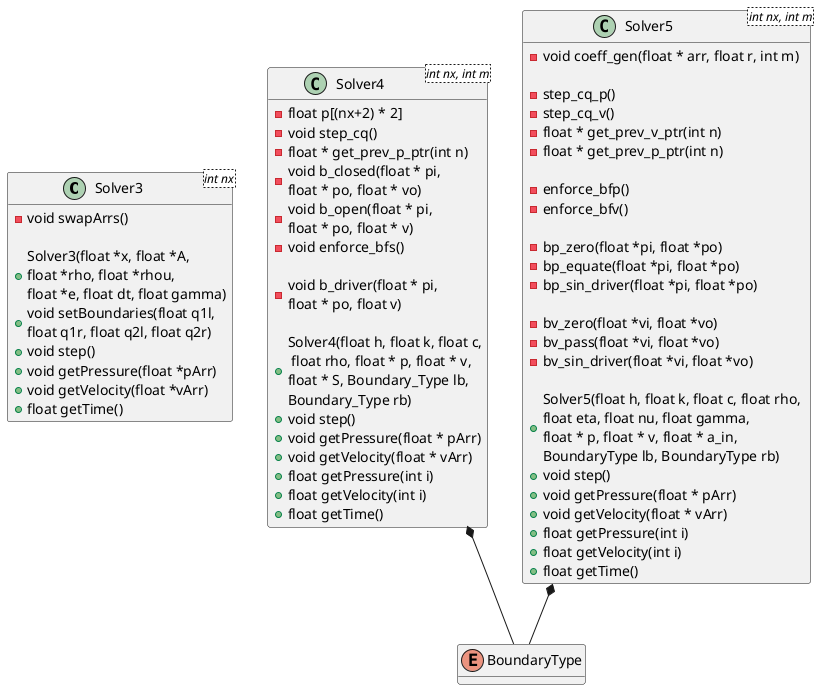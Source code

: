 @startuml
hide fields
class Solver3<int nx> {
-float x[nx+2]
-float dt_dx[nx]
-float A[nx+2]
-float Anorm[nx]
-float e[nx+2]
-float ei[nx+1]

-float q1[nx+2]
-float q2[nx+2]

-float q1f[nx+1]
-float q2f[nx+1]
-float ui[nx+1]

-float dt
-float t
-float c1
-float c2

-float *q1o
-float *q2o
-float *q1n
-float *q2n

-float ampl
-float freq

-void swapArrs()

+Solver3(float *x, float *A, \nfloat *rho, float *rhou, \nfloat *e, float dt, float gamma)
+void setBoundaries(float q1l,\nfloat q1r, float q2l, float q2r)
+void step()
+void getPressure(float *pArr)
+void getVelocity(float *vArr)
+float getTime()

}

enum BoundaryType {
    Zero, Closed, Open, In, Out, Driver
}

class Solver4<int nx, int m> {
-float p[(nx+2) * 2]
-float v[nx+1]
-float S[nx+2]
-float Si[nx+1]
-float * p_curr
-float * p_next

-long step_count
    
-float driver_freq
-float driver_ampl

-BoundaryType lb
-BoundaryType rb

-{field}void (Solver4<nx, m>::*lbf)(\nfloat * pi, float * po, float * v)
-{field}void (Solver4<nx, m>::*rbf)(\nfloat * pi, float * po, float * v)
-void step_cq()
-float * get_prev_p_ptr(int n)
-void b_closed(float * pi,\nfloat * po, float * vo)
-void b_open(float * pi, \nfloat * po, float * v)
-void enforce_bfs()

-void b_driver(float * pi, \nfloat * po, float v)

+Solver4(float h, float k, float c,\n float rho, float * p, float * v,\nfloat * S, Boundary_Type lb,\nBoundary_Type rb)
+void step()
+void getPressure(float * pArr)
+void getVelocity(float * vArr)
+float getPressure(int i)
+float getVelocity(int i)
+float getTime()
}

class Solver5<int nx, int m> {
-float h
-float k
-float qvv[m][nx+1]
-float qpv[m+1][nx+1]
-float qpp[m][nx+2]
-float qvp0[m+1][nx+2]
-float qvp1[m+1][nx+2]
-float qup[m+1]

-{field} float p[(nx+2) * (m+1)]
-{field} float v[(nx+1) * (m+1)]

-float * p_curr
-float * p_next
-float * v_curr
-float * v_next

-long step_count

-float driver_freq
-float driver_ampl

-BoundaryType lb
-BoundaryType rb

-{field}void (Solver5<nx, m>::*lbfp)(\nfloat *pi, float *po)
-{field}void (Solver5<nx, m>::*rbfp)(\nfloat *pi, float *po)
-{field}void (Solver5<nx, m>::*lbfv)(\nfloat *vi, float *vo)
-{field}void (Solver5<nx, m>::*rbfv)(\nfloat *vi, float *vo)

-void coeff_gen(float * arr, float r, int m)

-step_cq_p()
-step_cq_v()
-float * get_prev_v_ptr(int n)
-float * get_prev_p_ptr(int n)

-enforce_bfp()
-enforce_bfv()

-bp_zero(float *pi, float *po)
-bp_equate(float *pi, float *po)
-bp_sin_driver(float *pi, float *po)

-bv_zero(float *vi, float *vo)
-bv_pass(float *vi, float *vo)
-bv_sin_driver(float *vi, float *vo)

+Solver5(float h, float k, float c, float rho, \nfloat eta, float nu, float gamma, \nfloat * p, float * v, float * a_in, \nBoundaryType lb, BoundaryType rb)
+void step()
+void getPressure(float * pArr)
+void getVelocity(float * vArr)
+float getPressure(int i)
+float getVelocity(int i)
+float getTime()
}

Solver4 *-- BoundaryType
Solver5 *-- BoundaryType
@enduml